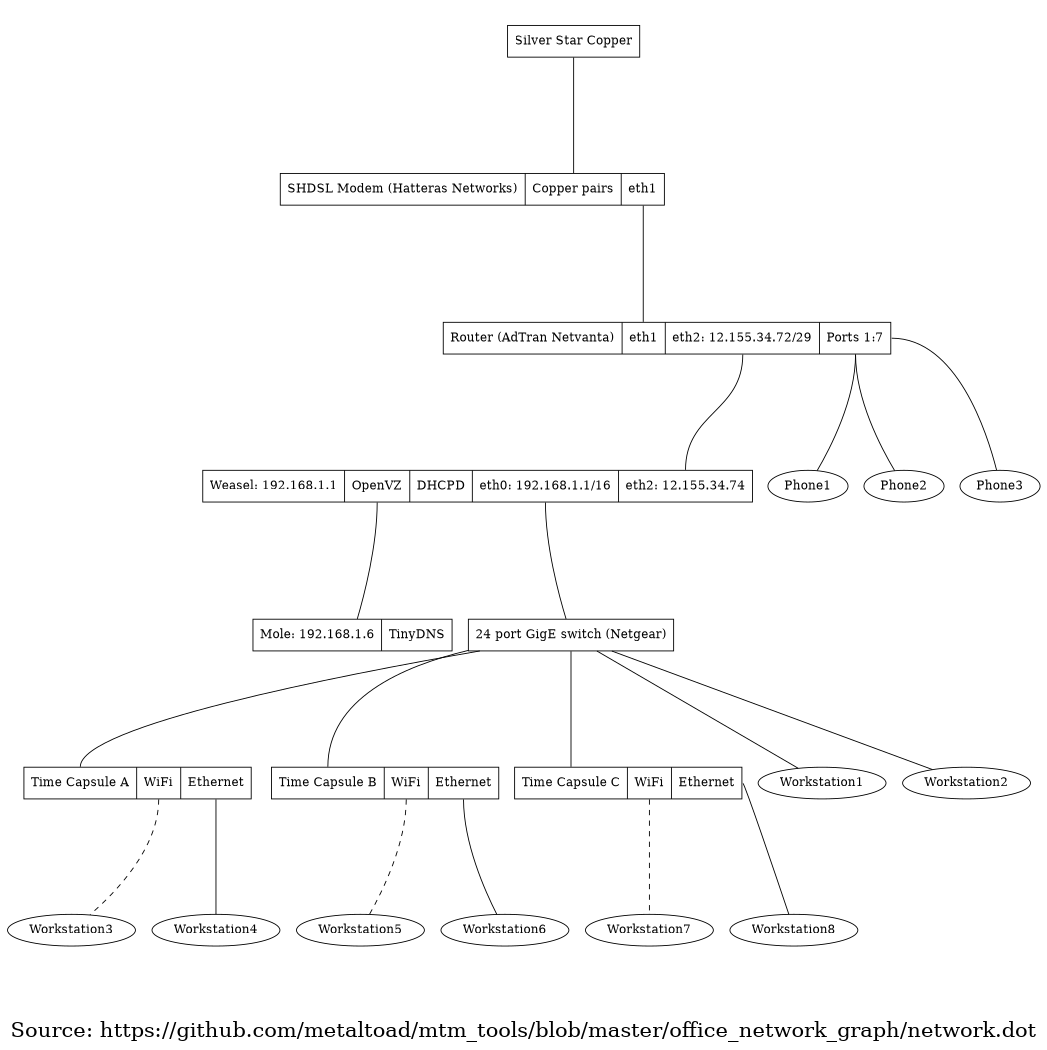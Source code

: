 graph network {

  graph[page="8.5,11",size="7.5,7",ratio=fill,center=1,fontsize=24];
  label="\n\nSource: https://github.com/metaltoad/mtm_tools/blob/master/office_network_graph/network.dot"

  node [shape=record];

  copper [label="Silver Star Copper"]
  modem [label="<t> SHDSL Modem (Hatteras Networks)|<copper> Copper pairs|<eth1> eth1"];
  router [label="<t> Router (AdTran Netvanta)|<eth1> eth1|<eth2> eth2: 12.155.34.72/29|<p1> Ports 1:7"];
  mainswitch [label="24 port GigE switch (Netgear)"]
  weasel [label="<t> Weasel: 192.168.1.1|<vz> OpenVZ|<dhcpd> DHCPD|<eth0> eth0: 192.168.1.1/16|<eth2> eth2: 12.155.34.74"];
  mole [label="<t>Mole: 192.168.1.6|<dns>TinyDNS"];
  tca [label="<t>Time Capsule A|<wifi> WiFi|<ether> Ethernet"];
  tcb [label="<t>Time Capsule B|<wifi> WiFi|<ether> Ethernet"];
  tcc [label="<t>Time Capsule C|<wifi> WiFi|<ether> Ethernet"];

  copper -- modem:copper
  modem:eth1 -- router:eth1;
  router:eth2 -- weasel:eth2;
  weasel:eth0 -- mainswitch;
  weasel:vz -- mole;
  mainswitch -- tca:t;
  mainswitch -- tcb:t;
  mainswitch -- tcc:t;


  node [shape=ellipse];

  router:p1 -- Phone1;
  router:p1 -- Phone2;
  router:p1 -- Phone3;

  mainswitch -- Workstation1;
  mainswitch -- Workstation2;

  tca:wifi -- Workstation3 [style=dashed];
  tca:ether -- Workstation4;
  tcb:wifi -- Workstation5 [style=dashed];
  tcb:ether -- Workstation6;
  tcc:wifi -- Workstation7 [style=dashed];
  tcc:ether -- Workstation8;



}